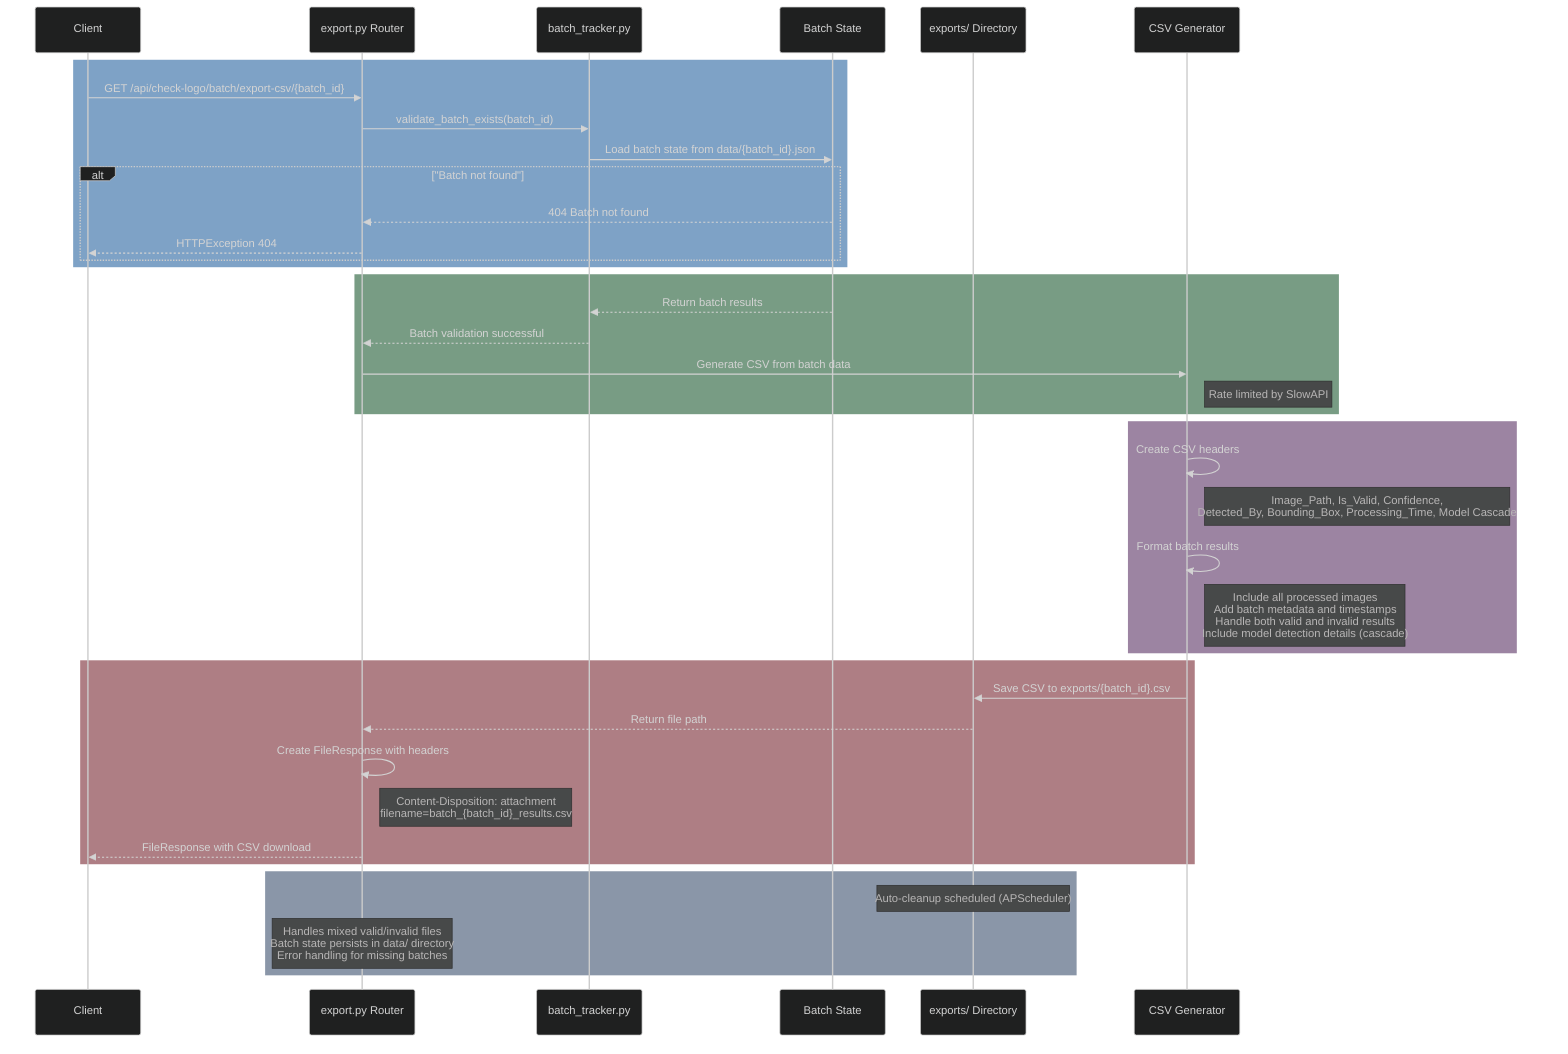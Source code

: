%%{init: {'theme': 'dark', 'themeVariables': { 'fontFamily': 'arial', 'fontSize': '18px', 'fontWeight': 'bold'}}}%%
sequenceDiagram
    participant C as Client
    participant A as export.py Router
    participant B as batch_tracker.py
    participant D as Batch State
    participant S as exports/ Directory
    participant E as CSV Generator

    rect rgba(40, 100, 160, 0.6)
        C->>A: GET /api/check-logo/batch/export-csv/{batch_id}
        A->>B: validate_batch_exists(batch_id)
        B->>D: Load batch state from data/{batch_id}.json
        alt "Batch not found"
            D-->>A: 404 Batch not found
            A-->>C: HTTPException 404
        end
    end

    rect rgba(30, 90, 50, 0.6)
        D-->>B: Return batch results
        B-->>A: Batch validation successful
        A->>E: Generate CSV from batch data
        Note right of E: Rate limited by SlowAPI
    end

    rect rgba(90, 50, 100, 0.6)
        E->>E: Create CSV headers
        Note right of E: Image_Path, Is_Valid, Confidence,<br>Detected_By, Bounding_Box, Processing_Time, Model Cascade
        E->>E: Format batch results
        Note right of E: Include all processed images<br>Add batch metadata and timestamps<br>Handle both valid and invalid results<br>Include model detection details (cascade)
    end

    rect rgba(120, 40, 50, 0.6)
        E->>S: Save CSV to exports/{batch_id}.csv
        S-->>A: Return file path
        A->>A: Create FileResponse with headers
        Note right of A: Content-Disposition: attachment<br>filename=batch_{batch_id}_results.csv
        A-->>C: FileResponse with CSV download
    end

    rect rgba(60, 80, 110, 0.6)
        Note over S: Auto-cleanup scheduled (APScheduler)
        Note over A: Handles mixed valid/invalid files<br>Batch state persists in data/ directory<br>Error handling for missing batches
    end